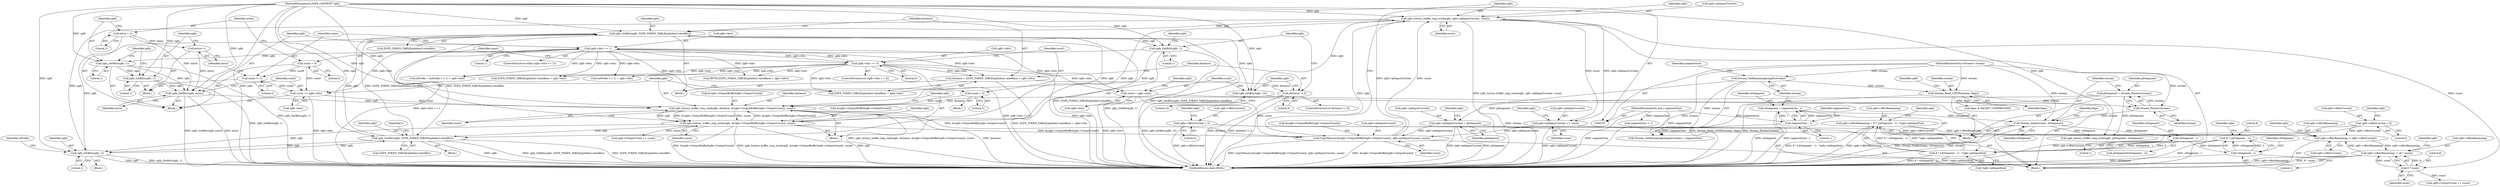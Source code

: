 digraph "0_FreeRDP_602f4a2e14b41703b5f431de3154cd46a5750a2d_0@API" {
"1000445" [label="(Call,zgfx->cBitsRemaining -= zgfx->cBitsCurrent)"];
"1000206" [label="(Call,zgfx->cBitsCurrent = 0)"];
"1000452" [label="(Call,zgfx->cBitsCurrent = 0)"];
"1000192" [label="(Call,zgfx->cBitsRemaining = 8 * (cbSegment - 1) - *zgfx->pbInputEnd)"];
"1000196" [label="(Call,8 * (cbSegment - 1) - *zgfx->pbInputEnd)"];
"1000197" [label="(Call,8 * (cbSegment - 1))"];
"1000199" [label="(Call,cbSegment - 1)"];
"1000189" [label="(Call,cbSegment - 1)"];
"1000151" [label="(Call,Stream_Seek(stream, cbSegment))"];
"1000149" [label="(Call,Stream_Pointer(stream))"];
"1000139" [label="(Call,Stream_Read_UINT8(stream, flags))"];
"1000131" [label="(Call,Stream_GetRemainingLength(stream))"];
"1000107" [label="(MethodParameterIn,wStream* stream)"];
"1000123" [label="(Call,cbSegment = segmentSize - 1)"];
"1000125" [label="(Call,segmentSize - 1)"];
"1000108" [label="(MethodParameterIn,size_t segmentSize)"];
"1000486" [label="(Call,zgfx->cBitsRemaining -= (8 * count))"];
"1000490" [label="(Call,8 * count)"];
"1000475" [label="(Call,zgfx_history_buffer_ring_write(zgfx, zgfx->pbInputCurrent, count))"];
"1000437" [label="(Call,zgfx_GetBits(zgfx, 15))"];
"1000337" [label="(Call,zgfx_GetBits(zgfx, ZGFX_TOKEN_TABLE[opIndex].valueBits))"];
"1000250" [label="(Call,zgfx_GetBits(zgfx, 1))"];
"1000282" [label="(Call,zgfx_GetBits(zgfx, ZGFX_TOKEN_TABLE[opIndex].valueBits))"];
"1000419" [label="(Call,zgfx_history_buffer_ring_write(zgfx, &(zgfx->OutputBuffer[zgfx->OutputCount]), count))"];
"1000407" [label="(Call,zgfx_history_buffer_ring_read(zgfx, distance, &(zgfx->OutputBuffer[zgfx->OutputCount]), count))"];
"1000360" [label="(Call,zgfx_GetBits(zgfx, 1))"];
"1000106" [label="(MethodParameterIn,ZGFX_CONTEXT* zgfx)"];
"1000399" [label="(Call,zgfx_GetBits(zgfx, extra))"];
"1000396" [label="(Call,zgfx_GetBits(zgfx, 1))"];
"1000381" [label="(Call,zgfx_GetBits(zgfx, 1))"];
"1000378" [label="(Call,extra = 2)"];
"1000394" [label="(Call,extra++)"];
"1000356" [label="(Call,distance != 0)"];
"1000344" [label="(Call,distance = ZGFX_TOKEN_TABLE[opIndex].valueBase + zgfx->bits)"];
"1000364" [label="(Call,zgfx->bits == 0)"];
"1000385" [label="(Call,zgfx->bits == 1)"];
"1000462" [label="(Call,CopyMemory(&(zgfx->OutputBuffer[zgfx->OutputCount]), zgfx->pbInputCurrent, count))"];
"1000177" [label="(Call,zgfx->pbInputCurrent = pbSegment)"];
"1000147" [label="(Call,pbSegment = Stream_Pointer(stream))"];
"1000481" [label="(Call,zgfx->pbInputCurrent += count)"];
"1000440" [label="(Call,count = zgfx->bits)"];
"1000402" [label="(Call,count += zgfx->bits)"];
"1000375" [label="(Call,count = 4)"];
"1000391" [label="(Call,count *= 2)"];
"1000370" [label="(Call,count = 3)"];
"1000445" [label="(Call,zgfx->cBitsRemaining -= zgfx->cBitsCurrent)"];
"1000251" [label="(Identifier,zgfx)"];
"1000363" [label="(ControlStructure,if (zgfx->bits == 0))"];
"1000374" [label="(Block,)"];
"1000391" [label="(Call,count *= 2)"];
"1000488" [label="(Identifier,zgfx)"];
"1000386" [label="(Call,zgfx->bits)"];
"1000131" [label="(Call,Stream_GetRemainingLength(stream))"];
"1000124" [label="(Identifier,cbSegment)"];
"1000439" [label="(Literal,15)"];
"1000490" [label="(Call,8 * count)"];
"1000359" [label="(Block,)"];
"1000107" [label="(MethodParameterIn,wStream* stream)"];
"1000370" [label="(Call,count = 3)"];
"1000371" [label="(Identifier,count)"];
"1000127" [label="(Literal,1)"];
"1000184" [label="(Identifier,zgfx)"];
"1000191" [label="(Literal,1)"];
"1000141" [label="(Identifier,flags)"];
"1000389" [label="(Literal,1)"];
"1000377" [label="(Literal,4)"];
"1000206" [label="(Call,zgfx->cBitsCurrent = 0)"];
"1000393" [label="(Literal,2)"];
"1000437" [label="(Call,zgfx_GetBits(zgfx, 15))"];
"1000419" [label="(Call,zgfx_history_buffer_ring_write(zgfx, &(zgfx->OutputBuffer[zgfx->OutputCount]), count))"];
"1000396" [label="(Call,zgfx_GetBits(zgfx, 1))"];
"1000125" [label="(Call,segmentSize - 1)"];
"1000252" [label="(Literal,1)"];
"1000375" [label="(Call,count = 4)"];
"1000199" [label="(Call,cbSegment - 1)"];
"1000202" [label="(Call,*zgfx->pbInputEnd)"];
"1000346" [label="(Call,ZGFX_TOKEN_TABLE[opIndex].valueBase + zgfx->bits)"];
"1000151" [label="(Call,Stream_Seek(stream, cbSegment))"];
"1000130" [label="(Call,Stream_GetRemainingLength(stream) < segmentSize)"];
"1000486" [label="(Call,zgfx->cBitsRemaining -= (8 * count))"];
"1000495" [label="(Identifier,zgfx)"];
"1000483" [label="(Identifier,zgfx)"];
"1000150" [label="(Identifier,stream)"];
"1000380" [label="(Literal,2)"];
"1000357" [label="(Identifier,distance)"];
"1000384" [label="(ControlStructure,while (zgfx->bits == 1))"];
"1000420" [label="(Identifier,zgfx)"];
"1000390" [label="(Block,)"];
"1000399" [label="(Call,zgfx_GetBits(zgfx, extra))"];
"1000395" [label="(Identifier,extra)"];
"1000196" [label="(Call,8 * (cbSegment - 1) - *zgfx->pbInputEnd)"];
"1000192" [label="(Call,zgfx->cBitsRemaining = 8 * (cbSegment - 1) - *zgfx->pbInputEnd)"];
"1000356" [label="(Call,distance != 0)"];
"1000445" [label="(Call,zgfx->cBitsRemaining -= zgfx->cBitsCurrent)"];
"1000177" [label="(Call,zgfx->pbInputCurrent = pbSegment)"];
"1000144" [label="(Identifier,zgfx)"];
"1000421" [label="(Call,&(zgfx->OutputBuffer[zgfx->OutputCount]))"];
"1000198" [label="(Literal,8)"];
"1000441" [label="(Identifier,count)"];
"1000362" [label="(Literal,1)"];
"1000282" [label="(Call,zgfx_GetBits(zgfx, ZGFX_TOKEN_TABLE[opIndex].valueBits))"];
"1000385" [label="(Call,zgfx->bits == 1)"];
"1000408" [label="(Identifier,zgfx)"];
"1000126" [label="(Identifier,segmentSize)"];
"1000454" [label="(Identifier,zgfx)"];
"1000476" [label="(Identifier,zgfx)"];
"1000197" [label="(Call,8 * (cbSegment - 1))"];
"1000213" [label="(Identifier,zgfx)"];
"1000409" [label="(Identifier,distance)"];
"1000337" [label="(Call,zgfx_GetBits(zgfx, ZGFX_TOKEN_TABLE[opIndex].valueBits))"];
"1000438" [label="(Identifier,zgfx)"];
"1000392" [label="(Identifier,count)"];
"1000344" [label="(Call,distance = ZGFX_TOKEN_TABLE[opIndex].valueBase + zgfx->bits)"];
"1000485" [label="(Identifier,count)"];
"1000394" [label="(Call,extra++)"];
"1000255" [label="(Call,(inPrefix << 1) + zgfx->bits)"];
"1000187" [label="(Call,pbSegment[cbSegment - 1])"];
"1000204" [label="(Identifier,zgfx)"];
"1000480" [label="(Identifier,count)"];
"1000372" [label="(Literal,3)"];
"1000487" [label="(Call,zgfx->cBitsRemaining)"];
"1000336" [label="(Block,)"];
"1000501" [label="(MethodReturn,static BOOL)"];
"1000418" [label="(Identifier,count)"];
"1000436" [label="(Block,)"];
"1000397" [label="(Identifier,zgfx)"];
"1000293" [label="(Call,ZGFX_TOKEN_TABLE[opIndex].valueBase + zgfx->bits)"];
"1000477" [label="(Call,zgfx->pbInputCurrent)"];
"1000152" [label="(Identifier,stream)"];
"1000482" [label="(Call,zgfx->pbInputCurrent)"];
"1000153" [label="(Identifier,cbSegment)"];
"1000475" [label="(Call,zgfx_history_buffer_ring_write(zgfx, zgfx->pbInputCurrent, count))"];
"1000369" [label="(Block,)"];
"1000382" [label="(Identifier,zgfx)"];
"1000368" [label="(Literal,0)"];
"1000410" [label="(Call,&(zgfx->OutputBuffer[zgfx->OutputCount]))"];
"1000160" [label="(Call,zgfx_history_buffer_ring_write(zgfx, pbSegment, cbSegment))"];
"1000208" [label="(Identifier,zgfx)"];
"1000181" [label="(Identifier,pbSegment)"];
"1000249" [label="(Block,)"];
"1000379" [label="(Identifier,extra)"];
"1000345" [label="(Identifier,distance)"];
"1000492" [label="(Identifier,count)"];
"1000361" [label="(Identifier,zgfx)"];
"1000358" [label="(Literal,0)"];
"1000149" [label="(Call,Stream_Pointer(stream))"];
"1000456" [label="(Literal,0)"];
"1000207" [label="(Call,zgfx->cBitsCurrent)"];
"1000401" [label="(Identifier,extra)"];
"1000378" [label="(Call,extra = 2)"];
"1000474" [label="(Identifier,count)"];
"1000493" [label="(Call,zgfx->OutputCount += count)"];
"1000447" [label="(Identifier,zgfx)"];
"1000190" [label="(Identifier,cbSegment)"];
"1000283" [label="(Identifier,zgfx)"];
"1000106" [label="(MethodParameterIn,ZGFX_CONTEXT* zgfx)"];
"1000134" [label="(Call,segmentSize < 1)"];
"1000446" [label="(Call,zgfx->cBitsRemaining)"];
"1000463" [label="(Call,&(zgfx->OutputBuffer[zgfx->OutputCount]))"];
"1000462" [label="(Call,CopyMemory(&(zgfx->OutputBuffer[zgfx->OutputCount]), zgfx->pbInputCurrent, count))"];
"1000398" [label="(Literal,1)"];
"1000123" [label="(Call,cbSegment = segmentSize - 1)"];
"1000147" [label="(Call,pbSegment = Stream_Pointer(stream))"];
"1000148" [label="(Identifier,pbSegment)"];
"1000193" [label="(Call,zgfx->cBitsRemaining)"];
"1000387" [label="(Identifier,zgfx)"];
"1000157" [label="(Identifier,flags)"];
"1000442" [label="(Call,zgfx->bits)"];
"1000139" [label="(Call,Stream_Read_UINT8(stream, flags))"];
"1000481" [label="(Call,zgfx->pbInputCurrent += count)"];
"1000132" [label="(Identifier,stream)"];
"1000381" [label="(Call,zgfx_GetBits(zgfx, 1))"];
"1000250" [label="(Call,zgfx_GetBits(zgfx, 1))"];
"1000210" [label="(Literal,0)"];
"1000108" [label="(MethodParameterIn,size_t segmentSize)"];
"1000200" [label="(Identifier,cbSegment)"];
"1000201" [label="(Literal,1)"];
"1000284" [label="(Call,ZGFX_TOKEN_TABLE[opIndex].valueBits)"];
"1000402" [label="(Call,count += zgfx->bits)"];
"1000491" [label="(Literal,8)"];
"1000471" [label="(Call,zgfx->pbInputCurrent)"];
"1000178" [label="(Call,zgfx->pbInputCurrent)"];
"1000290" [label="(Identifier,c)"];
"1000281" [label="(Block,)"];
"1000453" [label="(Call,zgfx->cBitsCurrent)"];
"1000383" [label="(Literal,1)"];
"1000403" [label="(Identifier,count)"];
"1000140" [label="(Identifier,stream)"];
"1000360" [label="(Call,zgfx_GetBits(zgfx, 1))"];
"1000364" [label="(Call,zgfx->bits == 0)"];
"1000291" [label="(Call,(BYTE)(ZGFX_TOKEN_TABLE[opIndex].valueBase + zgfx->bits))"];
"1000156" [label="(Call,flags & PACKET_COMPRESSED)"];
"1000133" [label="(Identifier,segmentSize)"];
"1000376" [label="(Identifier,count)"];
"1000452" [label="(Call,zgfx->cBitsCurrent = 0)"];
"1000253" [label="(Call,inPrefix = (inPrefix << 1) + zgfx->bits)"];
"1000366" [label="(Identifier,zgfx)"];
"1000339" [label="(Call,ZGFX_TOKEN_TABLE[opIndex].valueBits)"];
"1000109" [label="(Block,)"];
"1000400" [label="(Identifier,zgfx)"];
"1000254" [label="(Identifier,inPrefix)"];
"1000365" [label="(Call,zgfx->bits)"];
"1000440" [label="(Call,count = zgfx->bits)"];
"1000355" [label="(ControlStructure,if (distance != 0))"];
"1000338" [label="(Identifier,zgfx)"];
"1000430" [label="(Call,zgfx->OutputCount += count)"];
"1000189" [label="(Call,cbSegment - 1)"];
"1000459" [label="(Identifier,zgfx)"];
"1000449" [label="(Call,zgfx->cBitsCurrent)"];
"1000432" [label="(Identifier,zgfx)"];
"1000429" [label="(Identifier,count)"];
"1000407" [label="(Call,zgfx_history_buffer_ring_read(zgfx, distance, &(zgfx->OutputBuffer[zgfx->OutputCount]), count))"];
"1000404" [label="(Call,zgfx->bits)"];
"1000445" -> "1000436"  [label="AST: "];
"1000445" -> "1000449"  [label="CFG: "];
"1000446" -> "1000445"  [label="AST: "];
"1000449" -> "1000445"  [label="AST: "];
"1000454" -> "1000445"  [label="CFG: "];
"1000206" -> "1000445"  [label="DDG: zgfx->cBitsCurrent"];
"1000452" -> "1000445"  [label="DDG: zgfx->cBitsCurrent"];
"1000192" -> "1000445"  [label="DDG: zgfx->cBitsRemaining"];
"1000486" -> "1000445"  [label="DDG: zgfx->cBitsRemaining"];
"1000445" -> "1000486"  [label="DDG: zgfx->cBitsRemaining"];
"1000206" -> "1000109"  [label="AST: "];
"1000206" -> "1000210"  [label="CFG: "];
"1000207" -> "1000206"  [label="AST: "];
"1000210" -> "1000206"  [label="AST: "];
"1000213" -> "1000206"  [label="CFG: "];
"1000206" -> "1000501"  [label="DDG: zgfx->cBitsCurrent"];
"1000452" -> "1000436"  [label="AST: "];
"1000452" -> "1000456"  [label="CFG: "];
"1000453" -> "1000452"  [label="AST: "];
"1000456" -> "1000452"  [label="AST: "];
"1000459" -> "1000452"  [label="CFG: "];
"1000452" -> "1000501"  [label="DDG: zgfx->cBitsCurrent"];
"1000192" -> "1000109"  [label="AST: "];
"1000192" -> "1000196"  [label="CFG: "];
"1000193" -> "1000192"  [label="AST: "];
"1000196" -> "1000192"  [label="AST: "];
"1000208" -> "1000192"  [label="CFG: "];
"1000192" -> "1000501"  [label="DDG: zgfx->cBitsRemaining"];
"1000192" -> "1000501"  [label="DDG: 8 * (cbSegment - 1) - *zgfx->pbInputEnd"];
"1000196" -> "1000192"  [label="DDG: 8 * (cbSegment - 1)"];
"1000196" -> "1000192"  [label="DDG: *zgfx->pbInputEnd"];
"1000196" -> "1000202"  [label="CFG: "];
"1000197" -> "1000196"  [label="AST: "];
"1000202" -> "1000196"  [label="AST: "];
"1000196" -> "1000501"  [label="DDG: 8 * (cbSegment - 1)"];
"1000196" -> "1000501"  [label="DDG: *zgfx->pbInputEnd"];
"1000197" -> "1000196"  [label="DDG: 8"];
"1000197" -> "1000196"  [label="DDG: cbSegment - 1"];
"1000197" -> "1000199"  [label="CFG: "];
"1000198" -> "1000197"  [label="AST: "];
"1000199" -> "1000197"  [label="AST: "];
"1000204" -> "1000197"  [label="CFG: "];
"1000197" -> "1000501"  [label="DDG: cbSegment - 1"];
"1000199" -> "1000197"  [label="DDG: cbSegment"];
"1000199" -> "1000197"  [label="DDG: 1"];
"1000199" -> "1000201"  [label="CFG: "];
"1000200" -> "1000199"  [label="AST: "];
"1000201" -> "1000199"  [label="AST: "];
"1000199" -> "1000501"  [label="DDG: cbSegment"];
"1000189" -> "1000199"  [label="DDG: cbSegment"];
"1000189" -> "1000187"  [label="AST: "];
"1000189" -> "1000191"  [label="CFG: "];
"1000190" -> "1000189"  [label="AST: "];
"1000191" -> "1000189"  [label="AST: "];
"1000187" -> "1000189"  [label="CFG: "];
"1000151" -> "1000189"  [label="DDG: cbSegment"];
"1000151" -> "1000109"  [label="AST: "];
"1000151" -> "1000153"  [label="CFG: "];
"1000152" -> "1000151"  [label="AST: "];
"1000153" -> "1000151"  [label="AST: "];
"1000157" -> "1000151"  [label="CFG: "];
"1000151" -> "1000501"  [label="DDG: Stream_Seek(stream, cbSegment)"];
"1000151" -> "1000501"  [label="DDG: stream"];
"1000149" -> "1000151"  [label="DDG: stream"];
"1000107" -> "1000151"  [label="DDG: stream"];
"1000123" -> "1000151"  [label="DDG: cbSegment"];
"1000151" -> "1000160"  [label="DDG: cbSegment"];
"1000149" -> "1000147"  [label="AST: "];
"1000149" -> "1000150"  [label="CFG: "];
"1000150" -> "1000149"  [label="AST: "];
"1000147" -> "1000149"  [label="CFG: "];
"1000149" -> "1000147"  [label="DDG: stream"];
"1000139" -> "1000149"  [label="DDG: stream"];
"1000107" -> "1000149"  [label="DDG: stream"];
"1000139" -> "1000109"  [label="AST: "];
"1000139" -> "1000141"  [label="CFG: "];
"1000140" -> "1000139"  [label="AST: "];
"1000141" -> "1000139"  [label="AST: "];
"1000144" -> "1000139"  [label="CFG: "];
"1000139" -> "1000501"  [label="DDG: Stream_Read_UINT8(stream, flags)"];
"1000131" -> "1000139"  [label="DDG: stream"];
"1000107" -> "1000139"  [label="DDG: stream"];
"1000139" -> "1000156"  [label="DDG: flags"];
"1000131" -> "1000130"  [label="AST: "];
"1000131" -> "1000132"  [label="CFG: "];
"1000132" -> "1000131"  [label="AST: "];
"1000133" -> "1000131"  [label="CFG: "];
"1000131" -> "1000501"  [label="DDG: stream"];
"1000131" -> "1000130"  [label="DDG: stream"];
"1000107" -> "1000131"  [label="DDG: stream"];
"1000107" -> "1000105"  [label="AST: "];
"1000107" -> "1000501"  [label="DDG: stream"];
"1000123" -> "1000109"  [label="AST: "];
"1000123" -> "1000125"  [label="CFG: "];
"1000124" -> "1000123"  [label="AST: "];
"1000125" -> "1000123"  [label="AST: "];
"1000132" -> "1000123"  [label="CFG: "];
"1000123" -> "1000501"  [label="DDG: segmentSize - 1"];
"1000123" -> "1000501"  [label="DDG: cbSegment"];
"1000125" -> "1000123"  [label="DDG: segmentSize"];
"1000125" -> "1000123"  [label="DDG: 1"];
"1000125" -> "1000127"  [label="CFG: "];
"1000126" -> "1000125"  [label="AST: "];
"1000127" -> "1000125"  [label="AST: "];
"1000108" -> "1000125"  [label="DDG: segmentSize"];
"1000125" -> "1000130"  [label="DDG: segmentSize"];
"1000108" -> "1000105"  [label="AST: "];
"1000108" -> "1000501"  [label="DDG: segmentSize"];
"1000108" -> "1000130"  [label="DDG: segmentSize"];
"1000108" -> "1000134"  [label="DDG: segmentSize"];
"1000486" -> "1000436"  [label="AST: "];
"1000486" -> "1000490"  [label="CFG: "];
"1000487" -> "1000486"  [label="AST: "];
"1000490" -> "1000486"  [label="AST: "];
"1000495" -> "1000486"  [label="CFG: "];
"1000486" -> "1000501"  [label="DDG: 8 * count"];
"1000486" -> "1000501"  [label="DDG: zgfx->cBitsRemaining"];
"1000490" -> "1000486"  [label="DDG: 8"];
"1000490" -> "1000486"  [label="DDG: count"];
"1000490" -> "1000492"  [label="CFG: "];
"1000491" -> "1000490"  [label="AST: "];
"1000492" -> "1000490"  [label="AST: "];
"1000475" -> "1000490"  [label="DDG: count"];
"1000490" -> "1000493"  [label="DDG: count"];
"1000475" -> "1000436"  [label="AST: "];
"1000475" -> "1000480"  [label="CFG: "];
"1000476" -> "1000475"  [label="AST: "];
"1000477" -> "1000475"  [label="AST: "];
"1000480" -> "1000475"  [label="AST: "];
"1000483" -> "1000475"  [label="CFG: "];
"1000475" -> "1000501"  [label="DDG: zgfx"];
"1000475" -> "1000501"  [label="DDG: zgfx_history_buffer_ring_write(zgfx, zgfx->pbInputCurrent, count)"];
"1000475" -> "1000250"  [label="DDG: zgfx"];
"1000475" -> "1000282"  [label="DDG: zgfx"];
"1000475" -> "1000337"  [label="DDG: zgfx"];
"1000437" -> "1000475"  [label="DDG: zgfx"];
"1000106" -> "1000475"  [label="DDG: zgfx"];
"1000462" -> "1000475"  [label="DDG: zgfx->pbInputCurrent"];
"1000462" -> "1000475"  [label="DDG: count"];
"1000475" -> "1000481"  [label="DDG: count"];
"1000475" -> "1000481"  [label="DDG: zgfx->pbInputCurrent"];
"1000437" -> "1000436"  [label="AST: "];
"1000437" -> "1000439"  [label="CFG: "];
"1000438" -> "1000437"  [label="AST: "];
"1000439" -> "1000437"  [label="AST: "];
"1000441" -> "1000437"  [label="CFG: "];
"1000437" -> "1000501"  [label="DDG: zgfx_GetBits(zgfx, 15)"];
"1000337" -> "1000437"  [label="DDG: zgfx"];
"1000106" -> "1000437"  [label="DDG: zgfx"];
"1000337" -> "1000336"  [label="AST: "];
"1000337" -> "1000339"  [label="CFG: "];
"1000338" -> "1000337"  [label="AST: "];
"1000339" -> "1000337"  [label="AST: "];
"1000345" -> "1000337"  [label="CFG: "];
"1000337" -> "1000501"  [label="DDG: ZGFX_TOKEN_TABLE[opIndex].valueBits"];
"1000337" -> "1000501"  [label="DDG: zgfx_GetBits(zgfx, ZGFX_TOKEN_TABLE[opIndex].valueBits)"];
"1000337" -> "1000282"  [label="DDG: ZGFX_TOKEN_TABLE[opIndex].valueBits"];
"1000250" -> "1000337"  [label="DDG: zgfx"];
"1000282" -> "1000337"  [label="DDG: zgfx"];
"1000282" -> "1000337"  [label="DDG: ZGFX_TOKEN_TABLE[opIndex].valueBits"];
"1000419" -> "1000337"  [label="DDG: zgfx"];
"1000106" -> "1000337"  [label="DDG: zgfx"];
"1000337" -> "1000360"  [label="DDG: zgfx"];
"1000250" -> "1000249"  [label="AST: "];
"1000250" -> "1000252"  [label="CFG: "];
"1000251" -> "1000250"  [label="AST: "];
"1000252" -> "1000250"  [label="AST: "];
"1000254" -> "1000250"  [label="CFG: "];
"1000250" -> "1000501"  [label="DDG: zgfx"];
"1000250" -> "1000501"  [label="DDG: zgfx_GetBits(zgfx, 1)"];
"1000282" -> "1000250"  [label="DDG: zgfx"];
"1000419" -> "1000250"  [label="DDG: zgfx"];
"1000106" -> "1000250"  [label="DDG: zgfx"];
"1000250" -> "1000282"  [label="DDG: zgfx"];
"1000282" -> "1000281"  [label="AST: "];
"1000282" -> "1000284"  [label="CFG: "];
"1000283" -> "1000282"  [label="AST: "];
"1000284" -> "1000282"  [label="AST: "];
"1000290" -> "1000282"  [label="CFG: "];
"1000282" -> "1000501"  [label="DDG: zgfx_GetBits(zgfx, ZGFX_TOKEN_TABLE[opIndex].valueBits)"];
"1000282" -> "1000501"  [label="DDG: ZGFX_TOKEN_TABLE[opIndex].valueBits"];
"1000282" -> "1000501"  [label="DDG: zgfx"];
"1000419" -> "1000282"  [label="DDG: zgfx"];
"1000106" -> "1000282"  [label="DDG: zgfx"];
"1000419" -> "1000359"  [label="AST: "];
"1000419" -> "1000429"  [label="CFG: "];
"1000420" -> "1000419"  [label="AST: "];
"1000421" -> "1000419"  [label="AST: "];
"1000429" -> "1000419"  [label="AST: "];
"1000432" -> "1000419"  [label="CFG: "];
"1000419" -> "1000501"  [label="DDG: zgfx"];
"1000419" -> "1000501"  [label="DDG: &(zgfx->OutputBuffer[zgfx->OutputCount])"];
"1000419" -> "1000501"  [label="DDG: zgfx_history_buffer_ring_write(zgfx, &(zgfx->OutputBuffer[zgfx->OutputCount]), count)"];
"1000419" -> "1000407"  [label="DDG: &(zgfx->OutputBuffer[zgfx->OutputCount])"];
"1000407" -> "1000419"  [label="DDG: zgfx"];
"1000407" -> "1000419"  [label="DDG: &(zgfx->OutputBuffer[zgfx->OutputCount])"];
"1000407" -> "1000419"  [label="DDG: count"];
"1000106" -> "1000419"  [label="DDG: zgfx"];
"1000419" -> "1000430"  [label="DDG: count"];
"1000419" -> "1000462"  [label="DDG: &(zgfx->OutputBuffer[zgfx->OutputCount])"];
"1000407" -> "1000359"  [label="AST: "];
"1000407" -> "1000418"  [label="CFG: "];
"1000408" -> "1000407"  [label="AST: "];
"1000409" -> "1000407"  [label="AST: "];
"1000410" -> "1000407"  [label="AST: "];
"1000418" -> "1000407"  [label="AST: "];
"1000420" -> "1000407"  [label="CFG: "];
"1000407" -> "1000501"  [label="DDG: distance"];
"1000407" -> "1000501"  [label="DDG: zgfx_history_buffer_ring_read(zgfx, distance, &(zgfx->OutputBuffer[zgfx->OutputCount]), count)"];
"1000360" -> "1000407"  [label="DDG: zgfx"];
"1000399" -> "1000407"  [label="DDG: zgfx"];
"1000106" -> "1000407"  [label="DDG: zgfx"];
"1000356" -> "1000407"  [label="DDG: distance"];
"1000462" -> "1000407"  [label="DDG: &(zgfx->OutputBuffer[zgfx->OutputCount])"];
"1000402" -> "1000407"  [label="DDG: count"];
"1000370" -> "1000407"  [label="DDG: count"];
"1000360" -> "1000359"  [label="AST: "];
"1000360" -> "1000362"  [label="CFG: "];
"1000361" -> "1000360"  [label="AST: "];
"1000362" -> "1000360"  [label="AST: "];
"1000366" -> "1000360"  [label="CFG: "];
"1000360" -> "1000501"  [label="DDG: zgfx_GetBits(zgfx, 1)"];
"1000106" -> "1000360"  [label="DDG: zgfx"];
"1000360" -> "1000381"  [label="DDG: zgfx"];
"1000106" -> "1000105"  [label="AST: "];
"1000106" -> "1000501"  [label="DDG: zgfx"];
"1000106" -> "1000160"  [label="DDG: zgfx"];
"1000106" -> "1000381"  [label="DDG: zgfx"];
"1000106" -> "1000396"  [label="DDG: zgfx"];
"1000106" -> "1000399"  [label="DDG: zgfx"];
"1000399" -> "1000374"  [label="AST: "];
"1000399" -> "1000401"  [label="CFG: "];
"1000400" -> "1000399"  [label="AST: "];
"1000401" -> "1000399"  [label="AST: "];
"1000403" -> "1000399"  [label="CFG: "];
"1000399" -> "1000501"  [label="DDG: extra"];
"1000399" -> "1000501"  [label="DDG: zgfx_GetBits(zgfx, extra)"];
"1000396" -> "1000399"  [label="DDG: zgfx"];
"1000381" -> "1000399"  [label="DDG: zgfx"];
"1000378" -> "1000399"  [label="DDG: extra"];
"1000394" -> "1000399"  [label="DDG: extra"];
"1000396" -> "1000390"  [label="AST: "];
"1000396" -> "1000398"  [label="CFG: "];
"1000397" -> "1000396"  [label="AST: "];
"1000398" -> "1000396"  [label="AST: "];
"1000387" -> "1000396"  [label="CFG: "];
"1000396" -> "1000501"  [label="DDG: zgfx_GetBits(zgfx, 1)"];
"1000381" -> "1000396"  [label="DDG: zgfx"];
"1000381" -> "1000374"  [label="AST: "];
"1000381" -> "1000383"  [label="CFG: "];
"1000382" -> "1000381"  [label="AST: "];
"1000383" -> "1000381"  [label="AST: "];
"1000387" -> "1000381"  [label="CFG: "];
"1000381" -> "1000501"  [label="DDG: zgfx_GetBits(zgfx, 1)"];
"1000378" -> "1000374"  [label="AST: "];
"1000378" -> "1000380"  [label="CFG: "];
"1000379" -> "1000378"  [label="AST: "];
"1000380" -> "1000378"  [label="AST: "];
"1000382" -> "1000378"  [label="CFG: "];
"1000378" -> "1000394"  [label="DDG: extra"];
"1000394" -> "1000390"  [label="AST: "];
"1000394" -> "1000395"  [label="CFG: "];
"1000395" -> "1000394"  [label="AST: "];
"1000397" -> "1000394"  [label="CFG: "];
"1000356" -> "1000355"  [label="AST: "];
"1000356" -> "1000358"  [label="CFG: "];
"1000357" -> "1000356"  [label="AST: "];
"1000358" -> "1000356"  [label="AST: "];
"1000361" -> "1000356"  [label="CFG: "];
"1000438" -> "1000356"  [label="CFG: "];
"1000356" -> "1000501"  [label="DDG: distance != 0"];
"1000356" -> "1000501"  [label="DDG: distance"];
"1000344" -> "1000356"  [label="DDG: distance"];
"1000344" -> "1000336"  [label="AST: "];
"1000344" -> "1000346"  [label="CFG: "];
"1000345" -> "1000344"  [label="AST: "];
"1000346" -> "1000344"  [label="AST: "];
"1000357" -> "1000344"  [label="CFG: "];
"1000344" -> "1000501"  [label="DDG: ZGFX_TOKEN_TABLE[opIndex].valueBase + zgfx->bits"];
"1000364" -> "1000344"  [label="DDG: zgfx->bits"];
"1000385" -> "1000344"  [label="DDG: zgfx->bits"];
"1000364" -> "1000363"  [label="AST: "];
"1000364" -> "1000368"  [label="CFG: "];
"1000365" -> "1000364"  [label="AST: "];
"1000368" -> "1000364"  [label="AST: "];
"1000371" -> "1000364"  [label="CFG: "];
"1000376" -> "1000364"  [label="CFG: "];
"1000364" -> "1000501"  [label="DDG: zgfx->bits"];
"1000364" -> "1000501"  [label="DDG: zgfx->bits == 0"];
"1000364" -> "1000253"  [label="DDG: zgfx->bits"];
"1000364" -> "1000255"  [label="DDG: zgfx->bits"];
"1000364" -> "1000291"  [label="DDG: zgfx->bits"];
"1000364" -> "1000293"  [label="DDG: zgfx->bits"];
"1000364" -> "1000346"  [label="DDG: zgfx->bits"];
"1000385" -> "1000364"  [label="DDG: zgfx->bits"];
"1000364" -> "1000385"  [label="DDG: zgfx->bits"];
"1000364" -> "1000440"  [label="DDG: zgfx->bits"];
"1000385" -> "1000384"  [label="AST: "];
"1000385" -> "1000389"  [label="CFG: "];
"1000386" -> "1000385"  [label="AST: "];
"1000389" -> "1000385"  [label="AST: "];
"1000392" -> "1000385"  [label="CFG: "];
"1000400" -> "1000385"  [label="CFG: "];
"1000385" -> "1000501"  [label="DDG: zgfx->bits == 1"];
"1000385" -> "1000253"  [label="DDG: zgfx->bits"];
"1000385" -> "1000255"  [label="DDG: zgfx->bits"];
"1000385" -> "1000291"  [label="DDG: zgfx->bits"];
"1000385" -> "1000293"  [label="DDG: zgfx->bits"];
"1000385" -> "1000346"  [label="DDG: zgfx->bits"];
"1000385" -> "1000402"  [label="DDG: zgfx->bits"];
"1000385" -> "1000440"  [label="DDG: zgfx->bits"];
"1000462" -> "1000436"  [label="AST: "];
"1000462" -> "1000474"  [label="CFG: "];
"1000463" -> "1000462"  [label="AST: "];
"1000471" -> "1000462"  [label="AST: "];
"1000474" -> "1000462"  [label="AST: "];
"1000476" -> "1000462"  [label="CFG: "];
"1000462" -> "1000501"  [label="DDG: &(zgfx->OutputBuffer[zgfx->OutputCount])"];
"1000462" -> "1000501"  [label="DDG: CopyMemory(&(zgfx->OutputBuffer[zgfx->OutputCount]), zgfx->pbInputCurrent, count)"];
"1000177" -> "1000462"  [label="DDG: zgfx->pbInputCurrent"];
"1000481" -> "1000462"  [label="DDG: zgfx->pbInputCurrent"];
"1000440" -> "1000462"  [label="DDG: count"];
"1000177" -> "1000109"  [label="AST: "];
"1000177" -> "1000181"  [label="CFG: "];
"1000178" -> "1000177"  [label="AST: "];
"1000181" -> "1000177"  [label="AST: "];
"1000184" -> "1000177"  [label="CFG: "];
"1000177" -> "1000501"  [label="DDG: pbSegment"];
"1000177" -> "1000501"  [label="DDG: zgfx->pbInputCurrent"];
"1000147" -> "1000177"  [label="DDG: pbSegment"];
"1000147" -> "1000109"  [label="AST: "];
"1000148" -> "1000147"  [label="AST: "];
"1000152" -> "1000147"  [label="CFG: "];
"1000147" -> "1000501"  [label="DDG: Stream_Pointer(stream)"];
"1000147" -> "1000160"  [label="DDG: pbSegment"];
"1000481" -> "1000436"  [label="AST: "];
"1000481" -> "1000485"  [label="CFG: "];
"1000482" -> "1000481"  [label="AST: "];
"1000485" -> "1000481"  [label="AST: "];
"1000488" -> "1000481"  [label="CFG: "];
"1000481" -> "1000501"  [label="DDG: zgfx->pbInputCurrent"];
"1000440" -> "1000436"  [label="AST: "];
"1000440" -> "1000442"  [label="CFG: "];
"1000441" -> "1000440"  [label="AST: "];
"1000442" -> "1000440"  [label="AST: "];
"1000447" -> "1000440"  [label="CFG: "];
"1000440" -> "1000501"  [label="DDG: zgfx->bits"];
"1000402" -> "1000374"  [label="AST: "];
"1000402" -> "1000404"  [label="CFG: "];
"1000403" -> "1000402"  [label="AST: "];
"1000404" -> "1000402"  [label="AST: "];
"1000408" -> "1000402"  [label="CFG: "];
"1000402" -> "1000501"  [label="DDG: zgfx->bits"];
"1000375" -> "1000402"  [label="DDG: count"];
"1000391" -> "1000402"  [label="DDG: count"];
"1000375" -> "1000374"  [label="AST: "];
"1000375" -> "1000377"  [label="CFG: "];
"1000376" -> "1000375"  [label="AST: "];
"1000377" -> "1000375"  [label="AST: "];
"1000379" -> "1000375"  [label="CFG: "];
"1000375" -> "1000391"  [label="DDG: count"];
"1000391" -> "1000390"  [label="AST: "];
"1000391" -> "1000393"  [label="CFG: "];
"1000392" -> "1000391"  [label="AST: "];
"1000393" -> "1000391"  [label="AST: "];
"1000395" -> "1000391"  [label="CFG: "];
"1000370" -> "1000369"  [label="AST: "];
"1000370" -> "1000372"  [label="CFG: "];
"1000371" -> "1000370"  [label="AST: "];
"1000372" -> "1000370"  [label="AST: "];
"1000408" -> "1000370"  [label="CFG: "];
}
